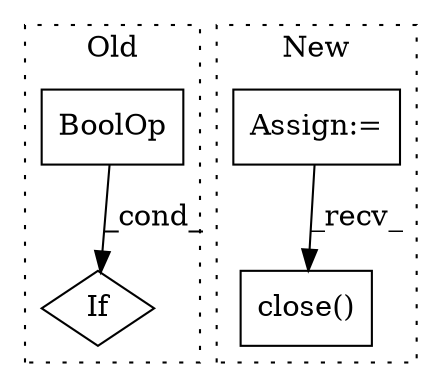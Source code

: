 digraph G {
subgraph cluster0 {
1 [label="BoolOp" a="72" s="1115" l="50" shape="box"];
4 [label="If" a="96" s="1112" l="3" shape="diamond"];
label = "Old";
style="dotted";
}
subgraph cluster1 {
2 [label="close()" a="75" s="1426" l="11" shape="box"];
3 [label="Assign:=" a="68" s="1294" l="3" shape="box"];
label = "New";
style="dotted";
}
1 -> 4 [label="_cond_"];
3 -> 2 [label="_recv_"];
}